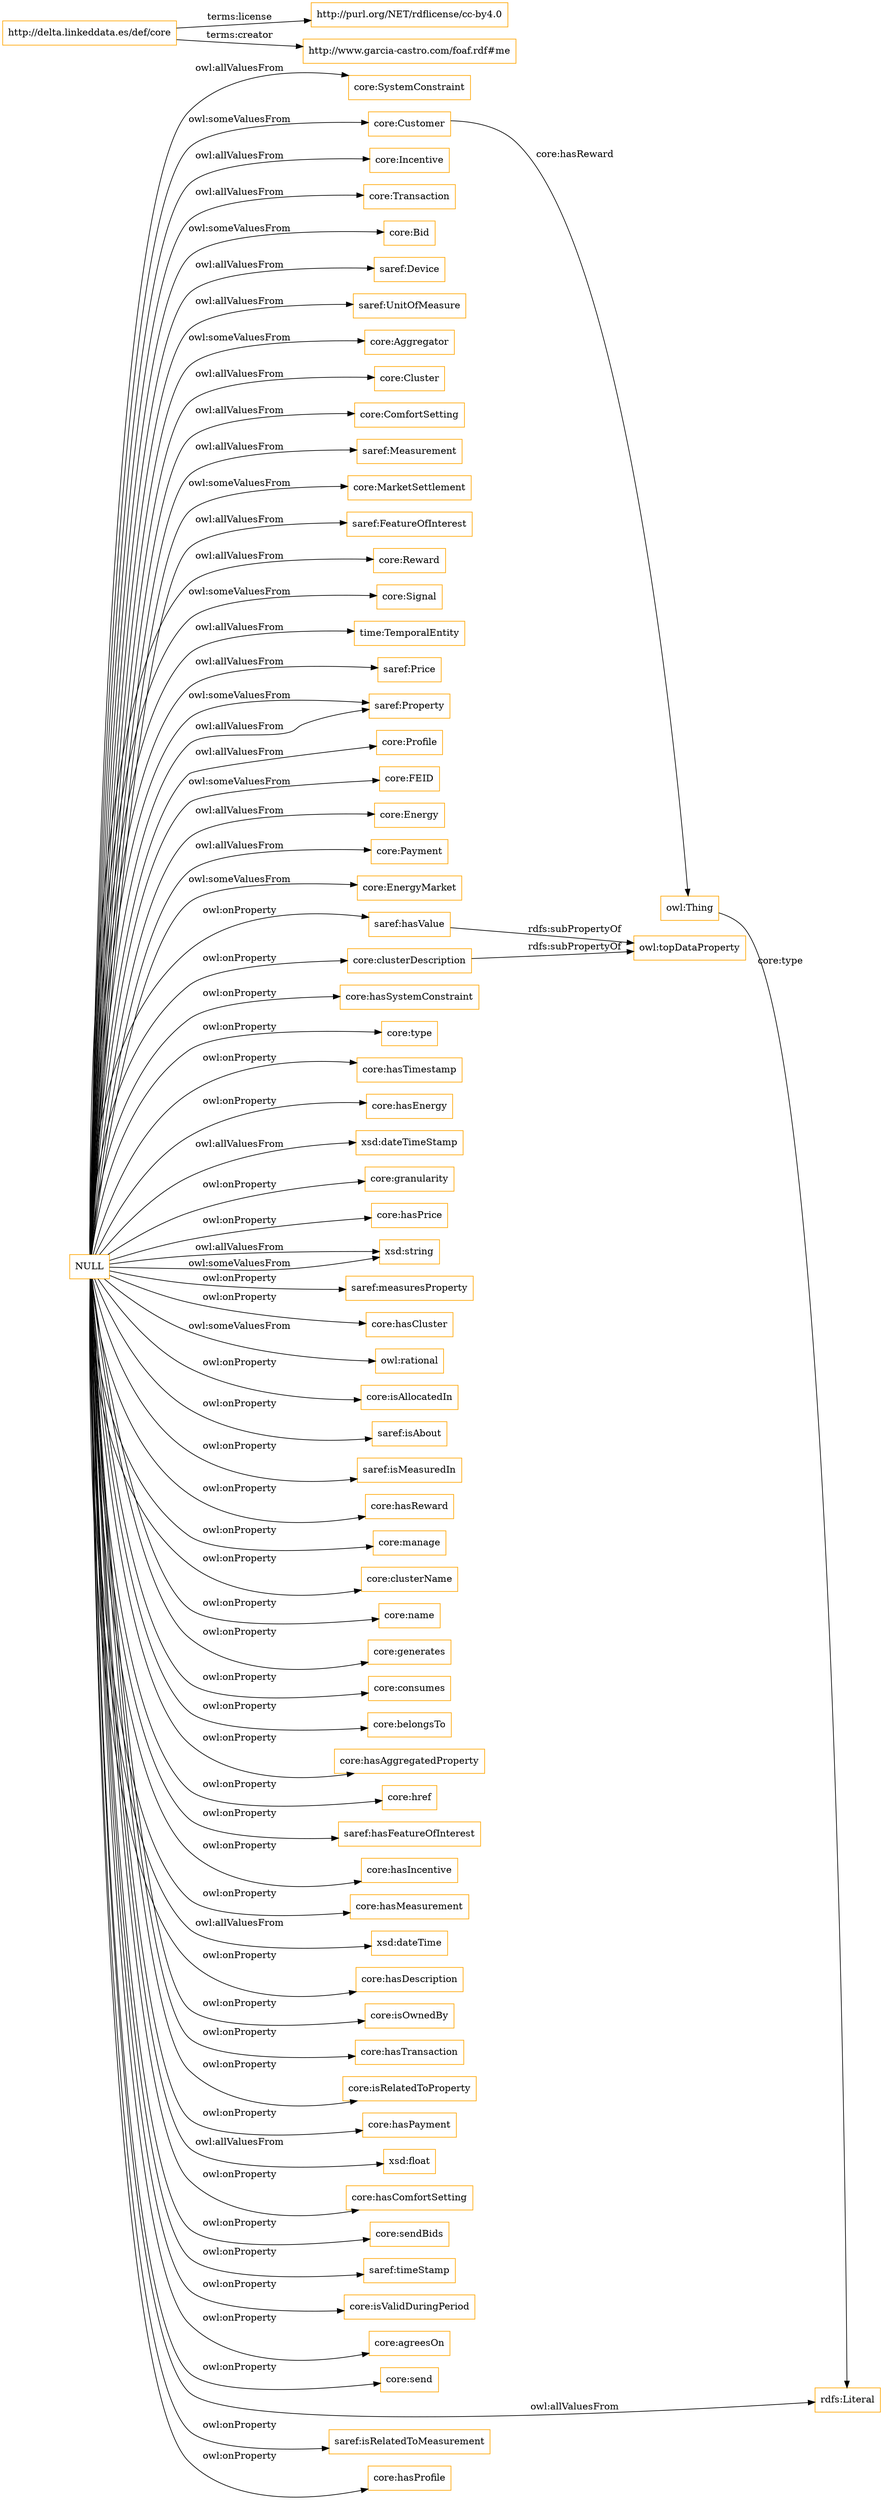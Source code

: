digraph ar2dtool_diagram { 
rankdir=LR;
size="1501"
node [shape = rectangle, color="orange"]; "core:SystemConstraint" "core:Customer" "core:Incentive" "core:Transaction" "core:Bid" "saref:Device" "saref:UnitOfMeasure" "core:Aggregator" "core:Cluster" "core:ComfortSetting" "saref:Measurement" "core:MarketSettlement" "saref:FeatureOfInterest" "core:Reward" "core:Signal" "time:TemporalEntity" "saref:Price" "saref:Property" "core:Profile" "core:FEID" "core:Energy" "core:Payment" "core:EnergyMarket" ; /*classes style*/
	"http://delta.linkeddata.es/def/core" -> "http://purl.org/NET/rdflicense/cc-by4.0" [ label = "terms:license" ];
	"http://delta.linkeddata.es/def/core" -> "http://www.garcia-castro.com/foaf.rdf#me" [ label = "terms:creator" ];
	"saref:hasValue" -> "owl:topDataProperty" [ label = "rdfs:subPropertyOf" ];
	"core:clusterDescription" -> "owl:topDataProperty" [ label = "rdfs:subPropertyOf" ];
	"NULL" -> "core:ComfortSetting" [ label = "owl:allValuesFrom" ];
	"NULL" -> "saref:Price" [ label = "owl:allValuesFrom" ];
	"NULL" -> "core:hasSystemConstraint" [ label = "owl:onProperty" ];
	"NULL" -> "core:type" [ label = "owl:onProperty" ];
	"NULL" -> "core:hasTimestamp" [ label = "owl:onProperty" ];
	"NULL" -> "core:hasEnergy" [ label = "owl:onProperty" ];
	"NULL" -> "time:TemporalEntity" [ label = "owl:allValuesFrom" ];
	"NULL" -> "xsd:dateTimeStamp" [ label = "owl:allValuesFrom" ];
	"NULL" -> "core:granularity" [ label = "owl:onProperty" ];
	"NULL" -> "saref:FeatureOfInterest" [ label = "owl:allValuesFrom" ];
	"NULL" -> "saref:UnitOfMeasure" [ label = "owl:allValuesFrom" ];
	"NULL" -> "saref:Measurement" [ label = "owl:allValuesFrom" ];
	"NULL" -> "core:Profile" [ label = "owl:allValuesFrom" ];
	"NULL" -> "core:hasPrice" [ label = "owl:onProperty" ];
	"NULL" -> "core:Reward" [ label = "owl:allValuesFrom" ];
	"NULL" -> "xsd:string" [ label = "owl:allValuesFrom" ];
	"NULL" -> "core:Signal" [ label = "owl:someValuesFrom" ];
	"NULL" -> "saref:measuresProperty" [ label = "owl:onProperty" ];
	"NULL" -> "saref:Device" [ label = "owl:allValuesFrom" ];
	"NULL" -> "core:hasCluster" [ label = "owl:onProperty" ];
	"NULL" -> "saref:hasValue" [ label = "owl:onProperty" ];
	"NULL" -> "owl:rational" [ label = "owl:someValuesFrom" ];
	"NULL" -> "core:isAllocatedIn" [ label = "owl:onProperty" ];
	"NULL" -> "saref:isAbout" [ label = "owl:onProperty" ];
	"NULL" -> "saref:isMeasuredIn" [ label = "owl:onProperty" ];
	"NULL" -> "core:hasReward" [ label = "owl:onProperty" ];
	"NULL" -> "core:manage" [ label = "owl:onProperty" ];
	"NULL" -> "core:clusterName" [ label = "owl:onProperty" ];
	"NULL" -> "core:Payment" [ label = "owl:allValuesFrom" ];
	"NULL" -> "core:name" [ label = "owl:onProperty" ];
	"NULL" -> "core:Energy" [ label = "owl:allValuesFrom" ];
	"NULL" -> "core:generates" [ label = "owl:onProperty" ];
	"NULL" -> "core:Aggregator" [ label = "owl:someValuesFrom" ];
	"NULL" -> "saref:Property" [ label = "owl:someValuesFrom" ];
	"NULL" -> "core:Incentive" [ label = "owl:allValuesFrom" ];
	"NULL" -> "core:MarketSettlement" [ label = "owl:someValuesFrom" ];
	"NULL" -> "core:consumes" [ label = "owl:onProperty" ];
	"NULL" -> "core:belongsTo" [ label = "owl:onProperty" ];
	"NULL" -> "core:hasAggregatedProperty" [ label = "owl:onProperty" ];
	"NULL" -> "core:EnergyMarket" [ label = "owl:someValuesFrom" ];
	"NULL" -> "core:href" [ label = "owl:onProperty" ];
	"NULL" -> "saref:hasFeatureOfInterest" [ label = "owl:onProperty" ];
	"NULL" -> "core:FEID" [ label = "owl:someValuesFrom" ];
	"NULL" -> "core:hasIncentive" [ label = "owl:onProperty" ];
	"NULL" -> "core:Transaction" [ label = "owl:allValuesFrom" ];
	"NULL" -> "core:Customer" [ label = "owl:someValuesFrom" ];
	"NULL" -> "core:hasMeasurement" [ label = "owl:onProperty" ];
	"NULL" -> "xsd:dateTime" [ label = "owl:allValuesFrom" ];
	"NULL" -> "core:hasDescription" [ label = "owl:onProperty" ];
	"NULL" -> "core:isOwnedBy" [ label = "owl:onProperty" ];
	"NULL" -> "core:hasTransaction" [ label = "owl:onProperty" ];
	"NULL" -> "core:SystemConstraint" [ label = "owl:allValuesFrom" ];
	"NULL" -> "core:isRelatedToProperty" [ label = "owl:onProperty" ];
	"NULL" -> "core:clusterDescription" [ label = "owl:onProperty" ];
	"NULL" -> "core:hasPayment" [ label = "owl:onProperty" ];
	"NULL" -> "xsd:float" [ label = "owl:allValuesFrom" ];
	"NULL" -> "core:Cluster" [ label = "owl:allValuesFrom" ];
	"NULL" -> "core:hasComfortSetting" [ label = "owl:onProperty" ];
	"NULL" -> "core:sendBids" [ label = "owl:onProperty" ];
	"NULL" -> "saref:timeStamp" [ label = "owl:onProperty" ];
	"NULL" -> "saref:Property" [ label = "owl:allValuesFrom" ];
	"NULL" -> "core:isValidDuringPeriod" [ label = "owl:onProperty" ];
	"NULL" -> "core:agreesOn" [ label = "owl:onProperty" ];
	"NULL" -> "core:send" [ label = "owl:onProperty" ];
	"NULL" -> "rdfs:Literal" [ label = "owl:allValuesFrom" ];
	"NULL" -> "saref:isRelatedToMeasurement" [ label = "owl:onProperty" ];
	"NULL" -> "core:Bid" [ label = "owl:someValuesFrom" ];
	"NULL" -> "core:hasProfile" [ label = "owl:onProperty" ];
	"NULL" -> "xsd:string" [ label = "owl:someValuesFrom" ];
	"owl:Thing" -> "rdfs:Literal" [ label = "core:type" ];
	"core:Customer" -> "owl:Thing" [ label = "core:hasReward" ];

}
